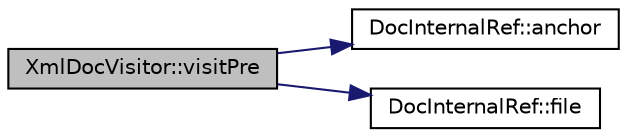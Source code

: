 digraph "XmlDocVisitor::visitPre"
{
 // LATEX_PDF_SIZE
  edge [fontname="Helvetica",fontsize="10",labelfontname="Helvetica",labelfontsize="10"];
  node [fontname="Helvetica",fontsize="10",shape=record];
  rankdir="LR";
  Node1 [label="XmlDocVisitor::visitPre",height=0.2,width=0.4,color="black", fillcolor="grey75", style="filled", fontcolor="black",tooltip=" "];
  Node1 -> Node2 [color="midnightblue",fontsize="10",style="solid",fontname="Helvetica"];
  Node2 [label="DocInternalRef::anchor",height=0.2,width=0.4,color="black", fillcolor="white", style="filled",URL="$classDocInternalRef.html#ae0ccb4c91d73cda323769f8ee3aa7957",tooltip=" "];
  Node1 -> Node3 [color="midnightblue",fontsize="10",style="solid",fontname="Helvetica"];
  Node3 [label="DocInternalRef::file",height=0.2,width=0.4,color="black", fillcolor="white", style="filled",URL="$classDocInternalRef.html#a770f32c338d58af80aa1db5eee306138",tooltip=" "];
}
